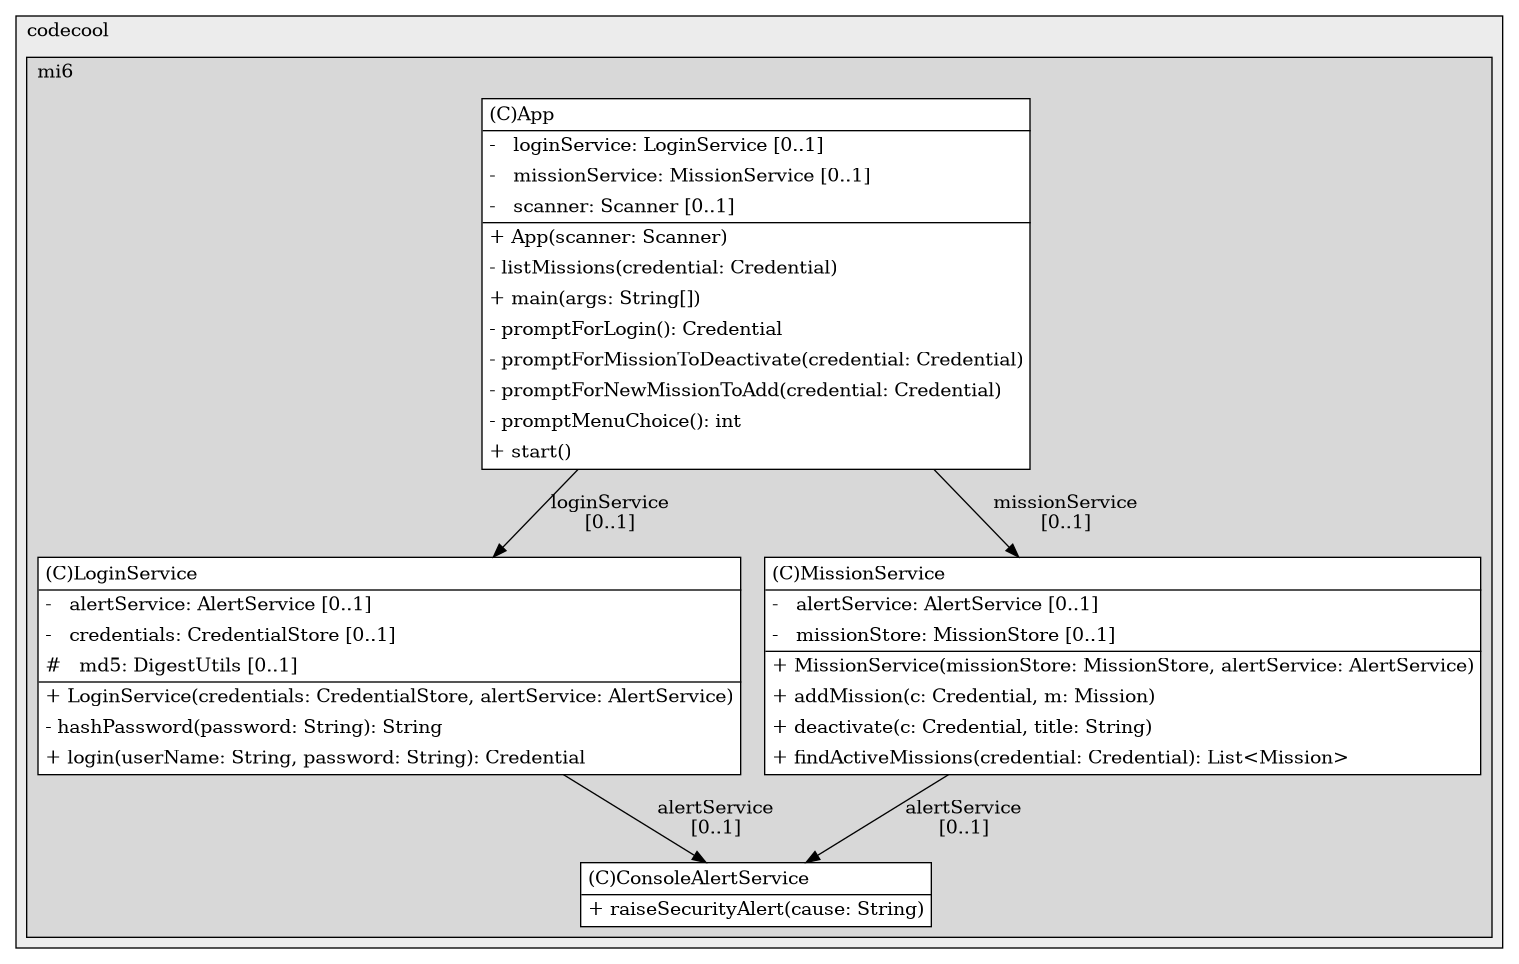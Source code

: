 @startuml

/' diagram meta data start
config=StructureConfiguration;
{
  "projectClassification": {
    "searchMode": "OpenProject", // OpenProject, AllProjects
    "includedProjects": "",
    "pathEndKeywords": "*.impl",
    "isClientPath": "",
    "isClientName": "",
    "isTestPath": "",
    "isTestName": "",
    "isMappingPath": "",
    "isMappingName": "",
    "isDataAccessPath": "",
    "isDataAccessName": "",
    "isDataStructurePath": "",
    "isDataStructureName": "",
    "isInterfaceStructuresPath": "",
    "isInterfaceStructuresName": "",
    "isEntryPointPath": "",
    "isEntryPointName": ""
  },
  "graphRestriction": {
    "classPackageExcludeFilter": "",
    "classPackageIncludeFilter": "",
    "classNameExcludeFilter": "",
    "classNameIncludeFilter": "",
    "methodNameExcludeFilter": "",
    "methodNameIncludeFilter": "",
    "removeByInheritance": "", // inheritance/annotation based filtering is done in a second step
    "removeByAnnotation": "",
    "removeByClassPackage": "", // cleanup the graph after inheritance/annotation based filtering is done
    "removeByClassName": "",
    "cutMappings": false,
    "cutEnum": false,
    "cutTests": true,
    "cutClient": true,
    "cutDataAccess": false,
    "cutInterfaceStructures": false,
    "cutDataStructures": false,
    "cutGetterAndSetter": false,
    "cutConstructors": false
  },
  "graphTraversal": {
    "forwardDepth": 3,
    "backwardDepth": 3,
    "classPackageExcludeFilter": "",
    "classPackageIncludeFilter": "",
    "classNameExcludeFilter": "",
    "classNameIncludeFilter": "",
    "methodNameExcludeFilter": "",
    "methodNameIncludeFilter": "",
    "hideMappings": false,
    "hideDataStructures": false,
    "hidePrivateMethods": true,
    "hideInterfaceCalls": true, // indirection: implementation -> interface (is hidden) -> implementation
    "onlyShowApplicationEntryPoints": false // root node is included
  },
  "details": {
    "aggregation": "GroupByClass", // ByClass, GroupByClass, None
    "showClassGenericTypes": true,
    "showMethods": true,
    "showMethodParameterNames": true,
    "showMethodParameterTypes": true,
    "showMethodReturnType": true,
    "showPackageLevels": 2,
    "showDetailedClassStructure": true
  },
  "rootClass": "com.codecool.mi6.services.ConsoleAlertService"
}
diagram meta data end '/



digraph g {
    rankdir="TB"
    splines=polyline
    

'nodes 
subgraph cluster_867524938 { 
   	label=codecool
	labeljust=l
	fillcolor="#ececec"
	style=filled
   
   subgraph cluster_1407640290 { 
   	label=mi6
	labeljust=l
	fillcolor="#d8d8d8"
	style=filled
   
   App1939028433[
	label=<<TABLE BORDER="1" CELLBORDER="0" CELLPADDING="4" CELLSPACING="0">
<TR><TD ALIGN="LEFT" >(C)App</TD></TR>
<HR/>
<TR><TD ALIGN="LEFT" >-   loginService: LoginService [0..1]</TD></TR>
<TR><TD ALIGN="LEFT" >-   missionService: MissionService [0..1]</TD></TR>
<TR><TD ALIGN="LEFT" >-   scanner: Scanner [0..1]</TD></TR>
<HR/>
<TR><TD ALIGN="LEFT" >+ App(scanner: Scanner)</TD></TR>
<TR><TD ALIGN="LEFT" >- listMissions(credential: Credential)</TD></TR>
<TR><TD ALIGN="LEFT" >+ main(args: String[])</TD></TR>
<TR><TD ALIGN="LEFT" >- promptForLogin(): Credential</TD></TR>
<TR><TD ALIGN="LEFT" >- promptForMissionToDeactivate(credential: Credential)</TD></TR>
<TR><TD ALIGN="LEFT" >- promptForNewMissionToAdd(credential: Credential)</TD></TR>
<TR><TD ALIGN="LEFT" >- promptMenuChoice(): int</TD></TR>
<TR><TD ALIGN="LEFT" >+ start()</TD></TR>
</TABLE>>
	style=filled
	margin=0
	shape=plaintext
	fillcolor="#FFFFFF"
];

ConsoleAlertService1250869565[
	label=<<TABLE BORDER="1" CELLBORDER="0" CELLPADDING="4" CELLSPACING="0">
<TR><TD ALIGN="LEFT" >(C)ConsoleAlertService</TD></TR>
<HR/>
<TR><TD ALIGN="LEFT" >+ raiseSecurityAlert(cause: String)</TD></TR>
</TABLE>>
	style=filled
	margin=0
	shape=plaintext
	fillcolor="#FFFFFF"
];

LoginService1250869565[
	label=<<TABLE BORDER="1" CELLBORDER="0" CELLPADDING="4" CELLSPACING="0">
<TR><TD ALIGN="LEFT" >(C)LoginService</TD></TR>
<HR/>
<TR><TD ALIGN="LEFT" >-   alertService: AlertService [0..1]</TD></TR>
<TR><TD ALIGN="LEFT" >-   credentials: CredentialStore [0..1]</TD></TR>
<TR><TD ALIGN="LEFT" >#   md5: DigestUtils [0..1]</TD></TR>
<HR/>
<TR><TD ALIGN="LEFT" >+ LoginService(credentials: CredentialStore, alertService: AlertService)</TD></TR>
<TR><TD ALIGN="LEFT" >- hashPassword(password: String): String</TD></TR>
<TR><TD ALIGN="LEFT" >+ login(userName: String, password: String): Credential</TD></TR>
</TABLE>>
	style=filled
	margin=0
	shape=plaintext
	fillcolor="#FFFFFF"
];

MissionService1250869565[
	label=<<TABLE BORDER="1" CELLBORDER="0" CELLPADDING="4" CELLSPACING="0">
<TR><TD ALIGN="LEFT" >(C)MissionService</TD></TR>
<HR/>
<TR><TD ALIGN="LEFT" >-   alertService: AlertService [0..1]</TD></TR>
<TR><TD ALIGN="LEFT" >-   missionStore: MissionStore [0..1]</TD></TR>
<HR/>
<TR><TD ALIGN="LEFT" >+ MissionService(missionStore: MissionStore, alertService: AlertService)</TD></TR>
<TR><TD ALIGN="LEFT" >+ addMission(c: Credential, m: Mission)</TD></TR>
<TR><TD ALIGN="LEFT" >+ deactivate(c: Credential, title: String)</TD></TR>
<TR><TD ALIGN="LEFT" >+ findActiveMissions(credential: Credential): List&lt;Mission&gt;</TD></TR>
</TABLE>>
	style=filled
	margin=0
	shape=plaintext
	fillcolor="#FFFFFF"
];
} 
} 

'edges    
App1939028433 -> LoginService1250869565[label="loginService
[0..1]"];
App1939028433 -> MissionService1250869565[label="missionService
[0..1]"];
LoginService1250869565 -> ConsoleAlertService1250869565[label="alertService
[0..1]"];
MissionService1250869565 -> ConsoleAlertService1250869565[label="alertService
[0..1]"];
    
}
@enduml